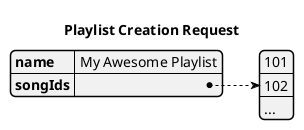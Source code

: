 @startjson
title Playlist Creation Request
{
  "name": "My Awesome Playlist",
  "songIds": [101, 102, "..."]
}
@endjson
